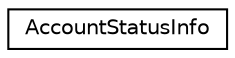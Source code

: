 digraph "Graphical Class Hierarchy"
{
  edge [fontname="Helvetica",fontsize="10",labelfontname="Helvetica",labelfontsize="10"];
  node [fontname="Helvetica",fontsize="10",shape=record];
  rankdir="LR";
  Node0 [label="AccountStatusInfo",height=0.2,width=0.4,color="black", fillcolor="white", style="filled",URL="$struct_account_status_info.html"];
}
